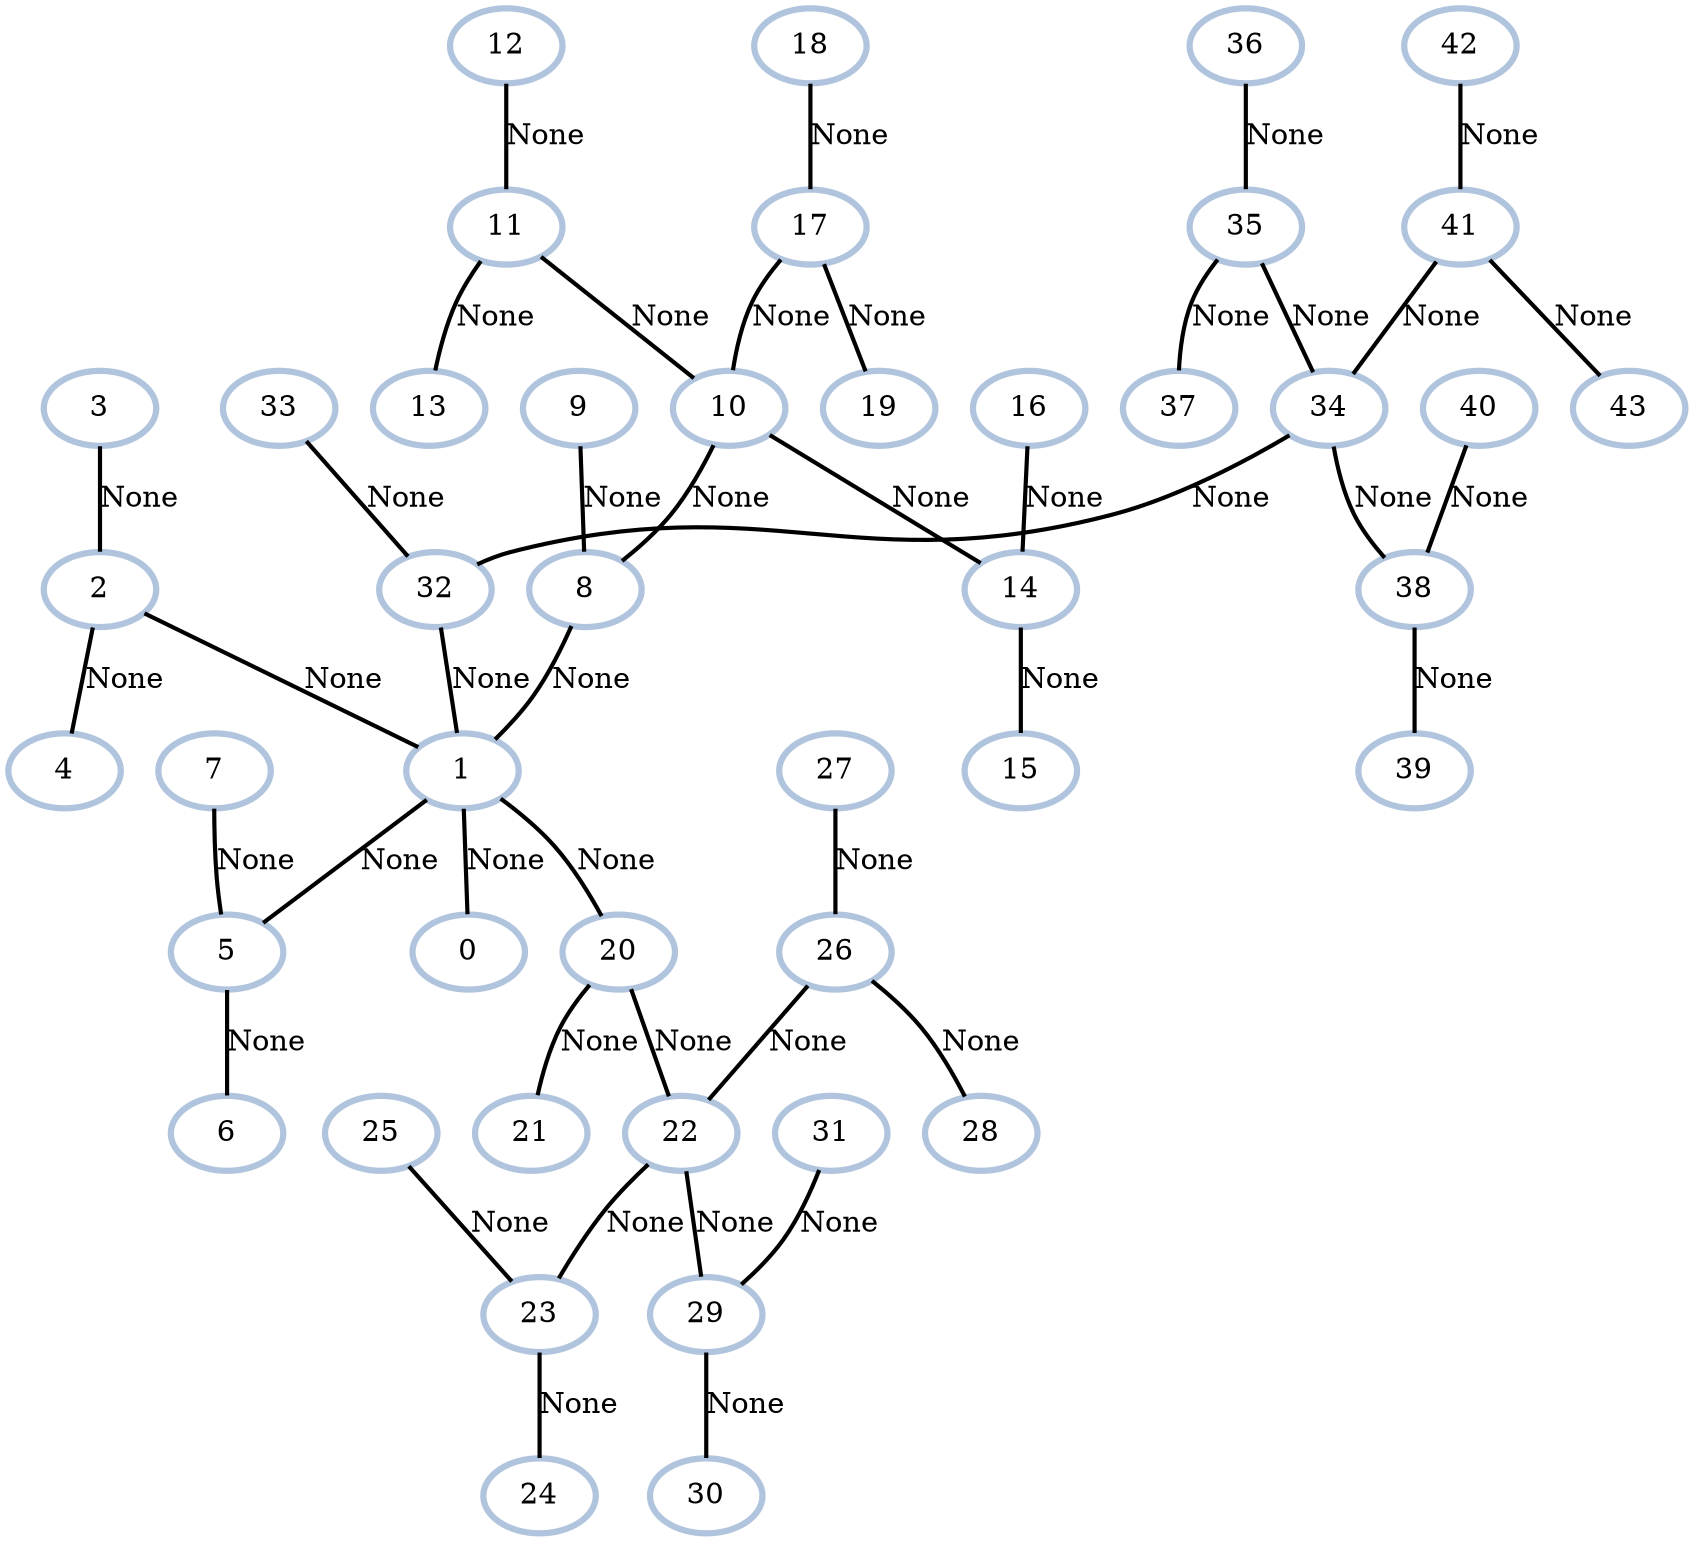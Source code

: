graph G {
    0 [penwidth=3,label="0",color="lightsteelblue"]
    1 [penwidth=3,label="1",color="lightsteelblue"]
    2 [penwidth=3,label="2",color="lightsteelblue"]
    3 [penwidth=3,label="3",color="lightsteelblue"]
    4 [penwidth=3,label="4",color="lightsteelblue"]
    5 [penwidth=3,label="5",color="lightsteelblue"]
    6 [penwidth=3,label="6",color="lightsteelblue"]
    7 [penwidth=3,label="7",color="lightsteelblue"]
    8 [penwidth=3,label="8",color="lightsteelblue"]
    9 [penwidth=3,label="9",color="lightsteelblue"]
    10 [penwidth=3,label="10",color="lightsteelblue"]
    11 [penwidth=3,label="11",color="lightsteelblue"]
    12 [penwidth=3,label="12",color="lightsteelblue"]
    13 [penwidth=3,label="13",color="lightsteelblue"]
    14 [penwidth=3,label="14",color="lightsteelblue"]
    15 [penwidth=3,label="15",color="lightsteelblue"]
    16 [penwidth=3,label="16",color="lightsteelblue"]
    17 [penwidth=3,label="17",color="lightsteelblue"]
    18 [penwidth=3,label="18",color="lightsteelblue"]
    19 [penwidth=3,label="19",color="lightsteelblue"]
    20 [penwidth=3,label="20",color="lightsteelblue"]
    21 [penwidth=3,label="21",color="lightsteelblue"]
    22 [penwidth=3,label="22",color="lightsteelblue"]
    23 [penwidth=3,label="23",color="lightsteelblue"]
    24 [penwidth=3,label="24",color="lightsteelblue"]
    25 [penwidth=3,label="25",color="lightsteelblue"]
    26 [penwidth=3,label="26",color="lightsteelblue"]
    27 [penwidth=3,label="27",color="lightsteelblue"]
    28 [penwidth=3,label="28",color="lightsteelblue"]
    29 [penwidth=3,label="29",color="lightsteelblue"]
    30 [penwidth=3,label="30",color="lightsteelblue"]
    31 [penwidth=3,label="31",color="lightsteelblue"]
    32 [penwidth=3,label="32",color="lightsteelblue"]
    33 [penwidth=3,label="33",color="lightsteelblue"]
    34 [penwidth=3,label="34",color="lightsteelblue"]
    35 [penwidth=3,label="35",color="lightsteelblue"]
    36 [penwidth=3,label="36",color="lightsteelblue"]
    37 [penwidth=3,label="37",color="lightsteelblue"]
    38 [penwidth=3,label="38",color="lightsteelblue"]
    39 [penwidth=3,label="39",color="lightsteelblue"]
    40 [penwidth=3,label="40",color="lightsteelblue"]
    41 [penwidth=3,label="41",color="lightsteelblue"]
    42 [penwidth=3,label="42",color="lightsteelblue"]
    43 [penwidth=3,label="43",color="lightsteelblue"]

    1--0 [penwidth=2,label="None"]
    2--1 [penwidth=2,label="None"]
    3--2 [penwidth=2,label="None"]
    2--4 [penwidth=2,label="None"]
    1--5 [penwidth=2,label="None"]
    5--6 [penwidth=2,label="None"]
    7--5 [penwidth=2,label="None"]
    8--1 [penwidth=2,label="None"]
    9--8 [penwidth=2,label="None"]
    10--8 [penwidth=2,label="None"]
    11--10 [penwidth=2,label="None"]
    12--11 [penwidth=2,label="None"]
    11--13 [penwidth=2,label="None"]
    10--14 [penwidth=2,label="None"]
    14--15 [penwidth=2,label="None"]
    16--14 [penwidth=2,label="None"]
    17--10 [penwidth=2,label="None"]
    18--17 [penwidth=2,label="None"]
    17--19 [penwidth=2,label="None"]
    1--20 [penwidth=2,label="None"]
    20--21 [penwidth=2,label="None"]
    20--22 [penwidth=2,label="None"]
    22--23 [penwidth=2,label="None"]
    23--24 [penwidth=2,label="None"]
    25--23 [penwidth=2,label="None"]
    26--22 [penwidth=2,label="None"]
    27--26 [penwidth=2,label="None"]
    26--28 [penwidth=2,label="None"]
    22--29 [penwidth=2,label="None"]
    29--30 [penwidth=2,label="None"]
    31--29 [penwidth=2,label="None"]
    32--1 [penwidth=2,label="None"]
    33--32 [penwidth=2,label="None"]
    34--32 [penwidth=2,label="None"]
    35--34 [penwidth=2,label="None"]
    36--35 [penwidth=2,label="None"]
    35--37 [penwidth=2,label="None"]
    34--38 [penwidth=2,label="None"]
    38--39 [penwidth=2,label="None"]
    40--38 [penwidth=2,label="None"]
    41--34 [penwidth=2,label="None"]
    42--41 [penwidth=2,label="None"]
    41--43 [penwidth=2,label="None"]
}